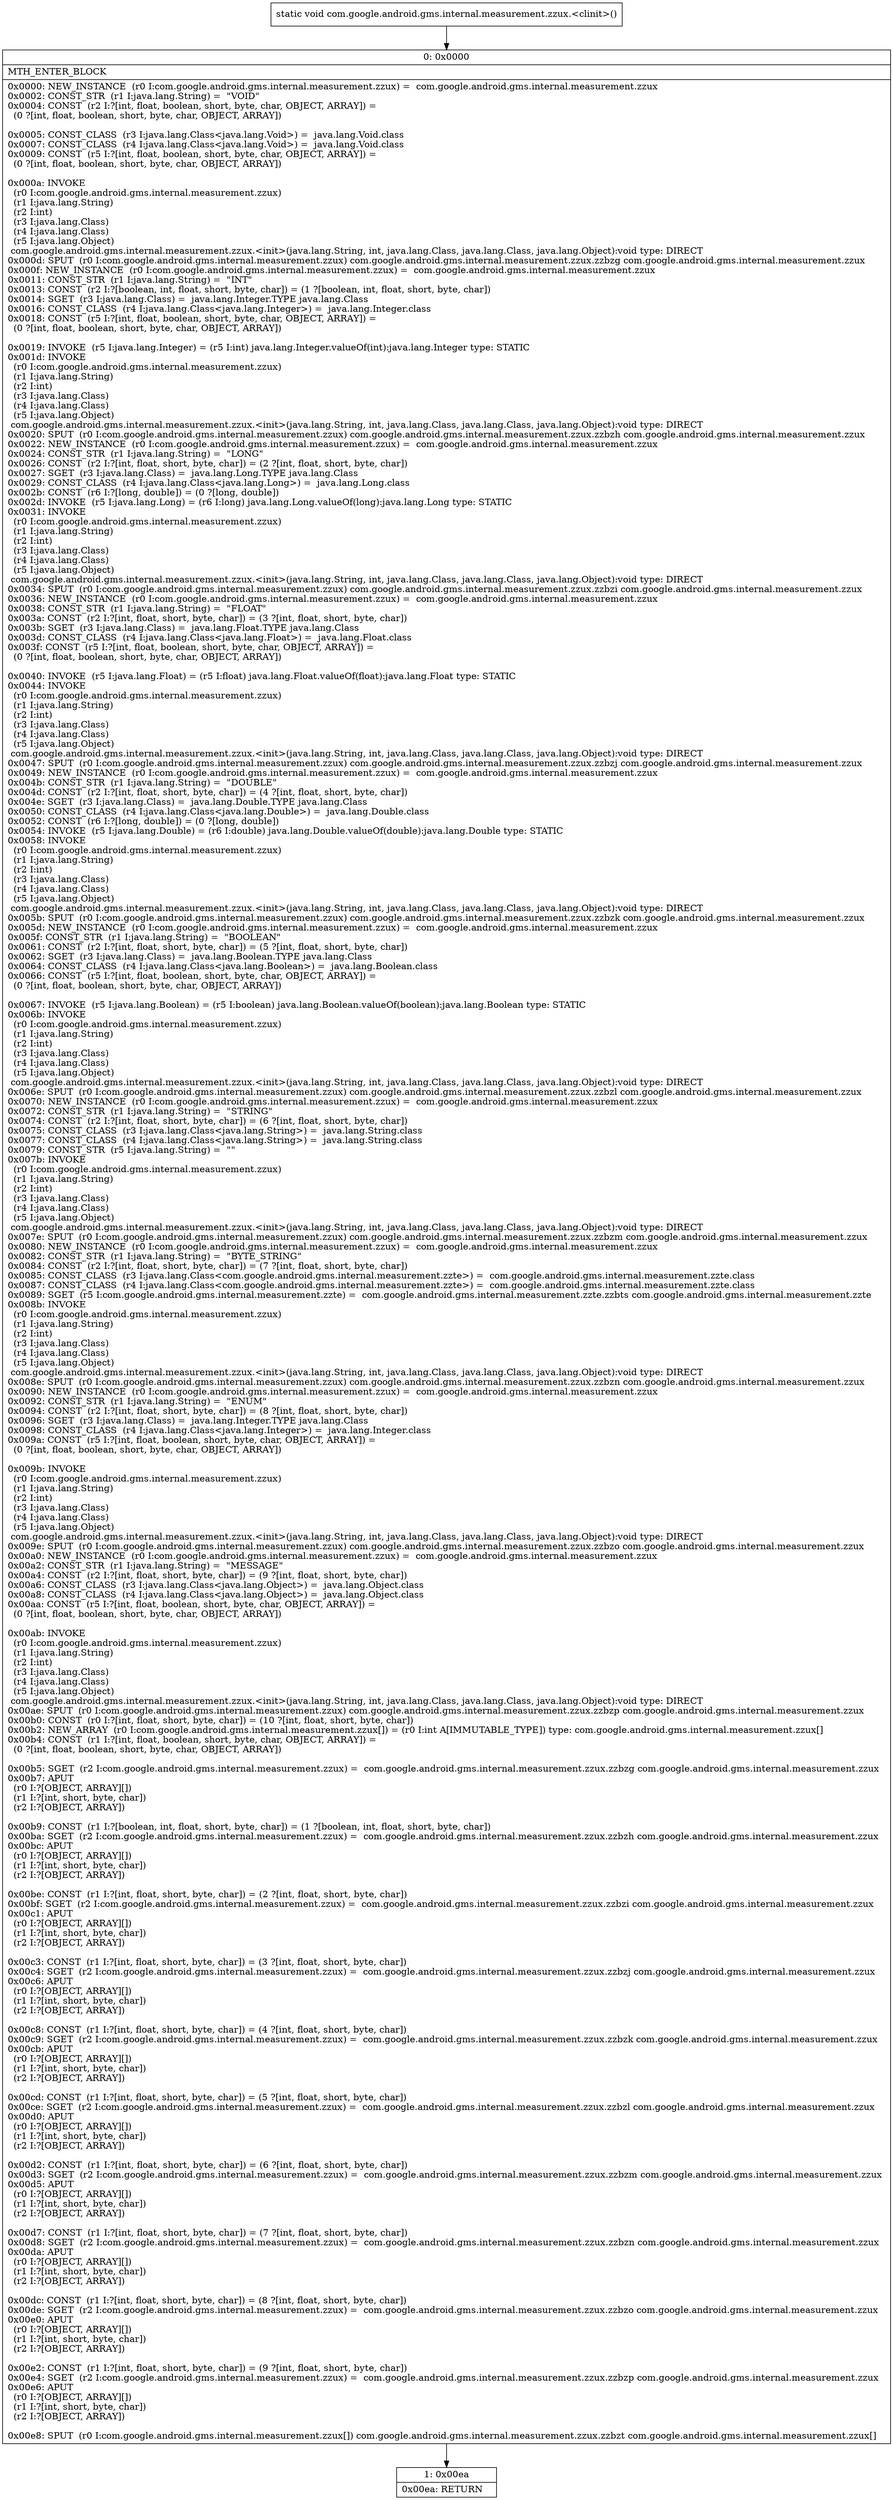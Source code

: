 digraph "CFG forcom.google.android.gms.internal.measurement.zzux.\<clinit\>()V" {
Node_0 [shape=record,label="{0\:\ 0x0000|MTH_ENTER_BLOCK\l|0x0000: NEW_INSTANCE  (r0 I:com.google.android.gms.internal.measurement.zzux) =  com.google.android.gms.internal.measurement.zzux \l0x0002: CONST_STR  (r1 I:java.lang.String) =  \"VOID\" \l0x0004: CONST  (r2 I:?[int, float, boolean, short, byte, char, OBJECT, ARRAY]) = \l  (0 ?[int, float, boolean, short, byte, char, OBJECT, ARRAY])\l \l0x0005: CONST_CLASS  (r3 I:java.lang.Class\<java.lang.Void\>) =  java.lang.Void.class \l0x0007: CONST_CLASS  (r4 I:java.lang.Class\<java.lang.Void\>) =  java.lang.Void.class \l0x0009: CONST  (r5 I:?[int, float, boolean, short, byte, char, OBJECT, ARRAY]) = \l  (0 ?[int, float, boolean, short, byte, char, OBJECT, ARRAY])\l \l0x000a: INVOKE  \l  (r0 I:com.google.android.gms.internal.measurement.zzux)\l  (r1 I:java.lang.String)\l  (r2 I:int)\l  (r3 I:java.lang.Class)\l  (r4 I:java.lang.Class)\l  (r5 I:java.lang.Object)\l com.google.android.gms.internal.measurement.zzux.\<init\>(java.lang.String, int, java.lang.Class, java.lang.Class, java.lang.Object):void type: DIRECT \l0x000d: SPUT  (r0 I:com.google.android.gms.internal.measurement.zzux) com.google.android.gms.internal.measurement.zzux.zzbzg com.google.android.gms.internal.measurement.zzux \l0x000f: NEW_INSTANCE  (r0 I:com.google.android.gms.internal.measurement.zzux) =  com.google.android.gms.internal.measurement.zzux \l0x0011: CONST_STR  (r1 I:java.lang.String) =  \"INT\" \l0x0013: CONST  (r2 I:?[boolean, int, float, short, byte, char]) = (1 ?[boolean, int, float, short, byte, char]) \l0x0014: SGET  (r3 I:java.lang.Class) =  java.lang.Integer.TYPE java.lang.Class \l0x0016: CONST_CLASS  (r4 I:java.lang.Class\<java.lang.Integer\>) =  java.lang.Integer.class \l0x0018: CONST  (r5 I:?[int, float, boolean, short, byte, char, OBJECT, ARRAY]) = \l  (0 ?[int, float, boolean, short, byte, char, OBJECT, ARRAY])\l \l0x0019: INVOKE  (r5 I:java.lang.Integer) = (r5 I:int) java.lang.Integer.valueOf(int):java.lang.Integer type: STATIC \l0x001d: INVOKE  \l  (r0 I:com.google.android.gms.internal.measurement.zzux)\l  (r1 I:java.lang.String)\l  (r2 I:int)\l  (r3 I:java.lang.Class)\l  (r4 I:java.lang.Class)\l  (r5 I:java.lang.Object)\l com.google.android.gms.internal.measurement.zzux.\<init\>(java.lang.String, int, java.lang.Class, java.lang.Class, java.lang.Object):void type: DIRECT \l0x0020: SPUT  (r0 I:com.google.android.gms.internal.measurement.zzux) com.google.android.gms.internal.measurement.zzux.zzbzh com.google.android.gms.internal.measurement.zzux \l0x0022: NEW_INSTANCE  (r0 I:com.google.android.gms.internal.measurement.zzux) =  com.google.android.gms.internal.measurement.zzux \l0x0024: CONST_STR  (r1 I:java.lang.String) =  \"LONG\" \l0x0026: CONST  (r2 I:?[int, float, short, byte, char]) = (2 ?[int, float, short, byte, char]) \l0x0027: SGET  (r3 I:java.lang.Class) =  java.lang.Long.TYPE java.lang.Class \l0x0029: CONST_CLASS  (r4 I:java.lang.Class\<java.lang.Long\>) =  java.lang.Long.class \l0x002b: CONST  (r6 I:?[long, double]) = (0 ?[long, double]) \l0x002d: INVOKE  (r5 I:java.lang.Long) = (r6 I:long) java.lang.Long.valueOf(long):java.lang.Long type: STATIC \l0x0031: INVOKE  \l  (r0 I:com.google.android.gms.internal.measurement.zzux)\l  (r1 I:java.lang.String)\l  (r2 I:int)\l  (r3 I:java.lang.Class)\l  (r4 I:java.lang.Class)\l  (r5 I:java.lang.Object)\l com.google.android.gms.internal.measurement.zzux.\<init\>(java.lang.String, int, java.lang.Class, java.lang.Class, java.lang.Object):void type: DIRECT \l0x0034: SPUT  (r0 I:com.google.android.gms.internal.measurement.zzux) com.google.android.gms.internal.measurement.zzux.zzbzi com.google.android.gms.internal.measurement.zzux \l0x0036: NEW_INSTANCE  (r0 I:com.google.android.gms.internal.measurement.zzux) =  com.google.android.gms.internal.measurement.zzux \l0x0038: CONST_STR  (r1 I:java.lang.String) =  \"FLOAT\" \l0x003a: CONST  (r2 I:?[int, float, short, byte, char]) = (3 ?[int, float, short, byte, char]) \l0x003b: SGET  (r3 I:java.lang.Class) =  java.lang.Float.TYPE java.lang.Class \l0x003d: CONST_CLASS  (r4 I:java.lang.Class\<java.lang.Float\>) =  java.lang.Float.class \l0x003f: CONST  (r5 I:?[int, float, boolean, short, byte, char, OBJECT, ARRAY]) = \l  (0 ?[int, float, boolean, short, byte, char, OBJECT, ARRAY])\l \l0x0040: INVOKE  (r5 I:java.lang.Float) = (r5 I:float) java.lang.Float.valueOf(float):java.lang.Float type: STATIC \l0x0044: INVOKE  \l  (r0 I:com.google.android.gms.internal.measurement.zzux)\l  (r1 I:java.lang.String)\l  (r2 I:int)\l  (r3 I:java.lang.Class)\l  (r4 I:java.lang.Class)\l  (r5 I:java.lang.Object)\l com.google.android.gms.internal.measurement.zzux.\<init\>(java.lang.String, int, java.lang.Class, java.lang.Class, java.lang.Object):void type: DIRECT \l0x0047: SPUT  (r0 I:com.google.android.gms.internal.measurement.zzux) com.google.android.gms.internal.measurement.zzux.zzbzj com.google.android.gms.internal.measurement.zzux \l0x0049: NEW_INSTANCE  (r0 I:com.google.android.gms.internal.measurement.zzux) =  com.google.android.gms.internal.measurement.zzux \l0x004b: CONST_STR  (r1 I:java.lang.String) =  \"DOUBLE\" \l0x004d: CONST  (r2 I:?[int, float, short, byte, char]) = (4 ?[int, float, short, byte, char]) \l0x004e: SGET  (r3 I:java.lang.Class) =  java.lang.Double.TYPE java.lang.Class \l0x0050: CONST_CLASS  (r4 I:java.lang.Class\<java.lang.Double\>) =  java.lang.Double.class \l0x0052: CONST  (r6 I:?[long, double]) = (0 ?[long, double]) \l0x0054: INVOKE  (r5 I:java.lang.Double) = (r6 I:double) java.lang.Double.valueOf(double):java.lang.Double type: STATIC \l0x0058: INVOKE  \l  (r0 I:com.google.android.gms.internal.measurement.zzux)\l  (r1 I:java.lang.String)\l  (r2 I:int)\l  (r3 I:java.lang.Class)\l  (r4 I:java.lang.Class)\l  (r5 I:java.lang.Object)\l com.google.android.gms.internal.measurement.zzux.\<init\>(java.lang.String, int, java.lang.Class, java.lang.Class, java.lang.Object):void type: DIRECT \l0x005b: SPUT  (r0 I:com.google.android.gms.internal.measurement.zzux) com.google.android.gms.internal.measurement.zzux.zzbzk com.google.android.gms.internal.measurement.zzux \l0x005d: NEW_INSTANCE  (r0 I:com.google.android.gms.internal.measurement.zzux) =  com.google.android.gms.internal.measurement.zzux \l0x005f: CONST_STR  (r1 I:java.lang.String) =  \"BOOLEAN\" \l0x0061: CONST  (r2 I:?[int, float, short, byte, char]) = (5 ?[int, float, short, byte, char]) \l0x0062: SGET  (r3 I:java.lang.Class) =  java.lang.Boolean.TYPE java.lang.Class \l0x0064: CONST_CLASS  (r4 I:java.lang.Class\<java.lang.Boolean\>) =  java.lang.Boolean.class \l0x0066: CONST  (r5 I:?[int, float, boolean, short, byte, char, OBJECT, ARRAY]) = \l  (0 ?[int, float, boolean, short, byte, char, OBJECT, ARRAY])\l \l0x0067: INVOKE  (r5 I:java.lang.Boolean) = (r5 I:boolean) java.lang.Boolean.valueOf(boolean):java.lang.Boolean type: STATIC \l0x006b: INVOKE  \l  (r0 I:com.google.android.gms.internal.measurement.zzux)\l  (r1 I:java.lang.String)\l  (r2 I:int)\l  (r3 I:java.lang.Class)\l  (r4 I:java.lang.Class)\l  (r5 I:java.lang.Object)\l com.google.android.gms.internal.measurement.zzux.\<init\>(java.lang.String, int, java.lang.Class, java.lang.Class, java.lang.Object):void type: DIRECT \l0x006e: SPUT  (r0 I:com.google.android.gms.internal.measurement.zzux) com.google.android.gms.internal.measurement.zzux.zzbzl com.google.android.gms.internal.measurement.zzux \l0x0070: NEW_INSTANCE  (r0 I:com.google.android.gms.internal.measurement.zzux) =  com.google.android.gms.internal.measurement.zzux \l0x0072: CONST_STR  (r1 I:java.lang.String) =  \"STRING\" \l0x0074: CONST  (r2 I:?[int, float, short, byte, char]) = (6 ?[int, float, short, byte, char]) \l0x0075: CONST_CLASS  (r3 I:java.lang.Class\<java.lang.String\>) =  java.lang.String.class \l0x0077: CONST_CLASS  (r4 I:java.lang.Class\<java.lang.String\>) =  java.lang.String.class \l0x0079: CONST_STR  (r5 I:java.lang.String) =  \"\" \l0x007b: INVOKE  \l  (r0 I:com.google.android.gms.internal.measurement.zzux)\l  (r1 I:java.lang.String)\l  (r2 I:int)\l  (r3 I:java.lang.Class)\l  (r4 I:java.lang.Class)\l  (r5 I:java.lang.Object)\l com.google.android.gms.internal.measurement.zzux.\<init\>(java.lang.String, int, java.lang.Class, java.lang.Class, java.lang.Object):void type: DIRECT \l0x007e: SPUT  (r0 I:com.google.android.gms.internal.measurement.zzux) com.google.android.gms.internal.measurement.zzux.zzbzm com.google.android.gms.internal.measurement.zzux \l0x0080: NEW_INSTANCE  (r0 I:com.google.android.gms.internal.measurement.zzux) =  com.google.android.gms.internal.measurement.zzux \l0x0082: CONST_STR  (r1 I:java.lang.String) =  \"BYTE_STRING\" \l0x0084: CONST  (r2 I:?[int, float, short, byte, char]) = (7 ?[int, float, short, byte, char]) \l0x0085: CONST_CLASS  (r3 I:java.lang.Class\<com.google.android.gms.internal.measurement.zzte\>) =  com.google.android.gms.internal.measurement.zzte.class \l0x0087: CONST_CLASS  (r4 I:java.lang.Class\<com.google.android.gms.internal.measurement.zzte\>) =  com.google.android.gms.internal.measurement.zzte.class \l0x0089: SGET  (r5 I:com.google.android.gms.internal.measurement.zzte) =  com.google.android.gms.internal.measurement.zzte.zzbts com.google.android.gms.internal.measurement.zzte \l0x008b: INVOKE  \l  (r0 I:com.google.android.gms.internal.measurement.zzux)\l  (r1 I:java.lang.String)\l  (r2 I:int)\l  (r3 I:java.lang.Class)\l  (r4 I:java.lang.Class)\l  (r5 I:java.lang.Object)\l com.google.android.gms.internal.measurement.zzux.\<init\>(java.lang.String, int, java.lang.Class, java.lang.Class, java.lang.Object):void type: DIRECT \l0x008e: SPUT  (r0 I:com.google.android.gms.internal.measurement.zzux) com.google.android.gms.internal.measurement.zzux.zzbzn com.google.android.gms.internal.measurement.zzux \l0x0090: NEW_INSTANCE  (r0 I:com.google.android.gms.internal.measurement.zzux) =  com.google.android.gms.internal.measurement.zzux \l0x0092: CONST_STR  (r1 I:java.lang.String) =  \"ENUM\" \l0x0094: CONST  (r2 I:?[int, float, short, byte, char]) = (8 ?[int, float, short, byte, char]) \l0x0096: SGET  (r3 I:java.lang.Class) =  java.lang.Integer.TYPE java.lang.Class \l0x0098: CONST_CLASS  (r4 I:java.lang.Class\<java.lang.Integer\>) =  java.lang.Integer.class \l0x009a: CONST  (r5 I:?[int, float, boolean, short, byte, char, OBJECT, ARRAY]) = \l  (0 ?[int, float, boolean, short, byte, char, OBJECT, ARRAY])\l \l0x009b: INVOKE  \l  (r0 I:com.google.android.gms.internal.measurement.zzux)\l  (r1 I:java.lang.String)\l  (r2 I:int)\l  (r3 I:java.lang.Class)\l  (r4 I:java.lang.Class)\l  (r5 I:java.lang.Object)\l com.google.android.gms.internal.measurement.zzux.\<init\>(java.lang.String, int, java.lang.Class, java.lang.Class, java.lang.Object):void type: DIRECT \l0x009e: SPUT  (r0 I:com.google.android.gms.internal.measurement.zzux) com.google.android.gms.internal.measurement.zzux.zzbzo com.google.android.gms.internal.measurement.zzux \l0x00a0: NEW_INSTANCE  (r0 I:com.google.android.gms.internal.measurement.zzux) =  com.google.android.gms.internal.measurement.zzux \l0x00a2: CONST_STR  (r1 I:java.lang.String) =  \"MESSAGE\" \l0x00a4: CONST  (r2 I:?[int, float, short, byte, char]) = (9 ?[int, float, short, byte, char]) \l0x00a6: CONST_CLASS  (r3 I:java.lang.Class\<java.lang.Object\>) =  java.lang.Object.class \l0x00a8: CONST_CLASS  (r4 I:java.lang.Class\<java.lang.Object\>) =  java.lang.Object.class \l0x00aa: CONST  (r5 I:?[int, float, boolean, short, byte, char, OBJECT, ARRAY]) = \l  (0 ?[int, float, boolean, short, byte, char, OBJECT, ARRAY])\l \l0x00ab: INVOKE  \l  (r0 I:com.google.android.gms.internal.measurement.zzux)\l  (r1 I:java.lang.String)\l  (r2 I:int)\l  (r3 I:java.lang.Class)\l  (r4 I:java.lang.Class)\l  (r5 I:java.lang.Object)\l com.google.android.gms.internal.measurement.zzux.\<init\>(java.lang.String, int, java.lang.Class, java.lang.Class, java.lang.Object):void type: DIRECT \l0x00ae: SPUT  (r0 I:com.google.android.gms.internal.measurement.zzux) com.google.android.gms.internal.measurement.zzux.zzbzp com.google.android.gms.internal.measurement.zzux \l0x00b0: CONST  (r0 I:?[int, float, short, byte, char]) = (10 ?[int, float, short, byte, char]) \l0x00b2: NEW_ARRAY  (r0 I:com.google.android.gms.internal.measurement.zzux[]) = (r0 I:int A[IMMUTABLE_TYPE]) type: com.google.android.gms.internal.measurement.zzux[] \l0x00b4: CONST  (r1 I:?[int, float, boolean, short, byte, char, OBJECT, ARRAY]) = \l  (0 ?[int, float, boolean, short, byte, char, OBJECT, ARRAY])\l \l0x00b5: SGET  (r2 I:com.google.android.gms.internal.measurement.zzux) =  com.google.android.gms.internal.measurement.zzux.zzbzg com.google.android.gms.internal.measurement.zzux \l0x00b7: APUT  \l  (r0 I:?[OBJECT, ARRAY][])\l  (r1 I:?[int, short, byte, char])\l  (r2 I:?[OBJECT, ARRAY])\l \l0x00b9: CONST  (r1 I:?[boolean, int, float, short, byte, char]) = (1 ?[boolean, int, float, short, byte, char]) \l0x00ba: SGET  (r2 I:com.google.android.gms.internal.measurement.zzux) =  com.google.android.gms.internal.measurement.zzux.zzbzh com.google.android.gms.internal.measurement.zzux \l0x00bc: APUT  \l  (r0 I:?[OBJECT, ARRAY][])\l  (r1 I:?[int, short, byte, char])\l  (r2 I:?[OBJECT, ARRAY])\l \l0x00be: CONST  (r1 I:?[int, float, short, byte, char]) = (2 ?[int, float, short, byte, char]) \l0x00bf: SGET  (r2 I:com.google.android.gms.internal.measurement.zzux) =  com.google.android.gms.internal.measurement.zzux.zzbzi com.google.android.gms.internal.measurement.zzux \l0x00c1: APUT  \l  (r0 I:?[OBJECT, ARRAY][])\l  (r1 I:?[int, short, byte, char])\l  (r2 I:?[OBJECT, ARRAY])\l \l0x00c3: CONST  (r1 I:?[int, float, short, byte, char]) = (3 ?[int, float, short, byte, char]) \l0x00c4: SGET  (r2 I:com.google.android.gms.internal.measurement.zzux) =  com.google.android.gms.internal.measurement.zzux.zzbzj com.google.android.gms.internal.measurement.zzux \l0x00c6: APUT  \l  (r0 I:?[OBJECT, ARRAY][])\l  (r1 I:?[int, short, byte, char])\l  (r2 I:?[OBJECT, ARRAY])\l \l0x00c8: CONST  (r1 I:?[int, float, short, byte, char]) = (4 ?[int, float, short, byte, char]) \l0x00c9: SGET  (r2 I:com.google.android.gms.internal.measurement.zzux) =  com.google.android.gms.internal.measurement.zzux.zzbzk com.google.android.gms.internal.measurement.zzux \l0x00cb: APUT  \l  (r0 I:?[OBJECT, ARRAY][])\l  (r1 I:?[int, short, byte, char])\l  (r2 I:?[OBJECT, ARRAY])\l \l0x00cd: CONST  (r1 I:?[int, float, short, byte, char]) = (5 ?[int, float, short, byte, char]) \l0x00ce: SGET  (r2 I:com.google.android.gms.internal.measurement.zzux) =  com.google.android.gms.internal.measurement.zzux.zzbzl com.google.android.gms.internal.measurement.zzux \l0x00d0: APUT  \l  (r0 I:?[OBJECT, ARRAY][])\l  (r1 I:?[int, short, byte, char])\l  (r2 I:?[OBJECT, ARRAY])\l \l0x00d2: CONST  (r1 I:?[int, float, short, byte, char]) = (6 ?[int, float, short, byte, char]) \l0x00d3: SGET  (r2 I:com.google.android.gms.internal.measurement.zzux) =  com.google.android.gms.internal.measurement.zzux.zzbzm com.google.android.gms.internal.measurement.zzux \l0x00d5: APUT  \l  (r0 I:?[OBJECT, ARRAY][])\l  (r1 I:?[int, short, byte, char])\l  (r2 I:?[OBJECT, ARRAY])\l \l0x00d7: CONST  (r1 I:?[int, float, short, byte, char]) = (7 ?[int, float, short, byte, char]) \l0x00d8: SGET  (r2 I:com.google.android.gms.internal.measurement.zzux) =  com.google.android.gms.internal.measurement.zzux.zzbzn com.google.android.gms.internal.measurement.zzux \l0x00da: APUT  \l  (r0 I:?[OBJECT, ARRAY][])\l  (r1 I:?[int, short, byte, char])\l  (r2 I:?[OBJECT, ARRAY])\l \l0x00dc: CONST  (r1 I:?[int, float, short, byte, char]) = (8 ?[int, float, short, byte, char]) \l0x00de: SGET  (r2 I:com.google.android.gms.internal.measurement.zzux) =  com.google.android.gms.internal.measurement.zzux.zzbzo com.google.android.gms.internal.measurement.zzux \l0x00e0: APUT  \l  (r0 I:?[OBJECT, ARRAY][])\l  (r1 I:?[int, short, byte, char])\l  (r2 I:?[OBJECT, ARRAY])\l \l0x00e2: CONST  (r1 I:?[int, float, short, byte, char]) = (9 ?[int, float, short, byte, char]) \l0x00e4: SGET  (r2 I:com.google.android.gms.internal.measurement.zzux) =  com.google.android.gms.internal.measurement.zzux.zzbzp com.google.android.gms.internal.measurement.zzux \l0x00e6: APUT  \l  (r0 I:?[OBJECT, ARRAY][])\l  (r1 I:?[int, short, byte, char])\l  (r2 I:?[OBJECT, ARRAY])\l \l0x00e8: SPUT  (r0 I:com.google.android.gms.internal.measurement.zzux[]) com.google.android.gms.internal.measurement.zzux.zzbzt com.google.android.gms.internal.measurement.zzux[] \l}"];
Node_1 [shape=record,label="{1\:\ 0x00ea|0x00ea: RETURN   \l}"];
MethodNode[shape=record,label="{static void com.google.android.gms.internal.measurement.zzux.\<clinit\>() }"];
MethodNode -> Node_0;
Node_0 -> Node_1;
}

